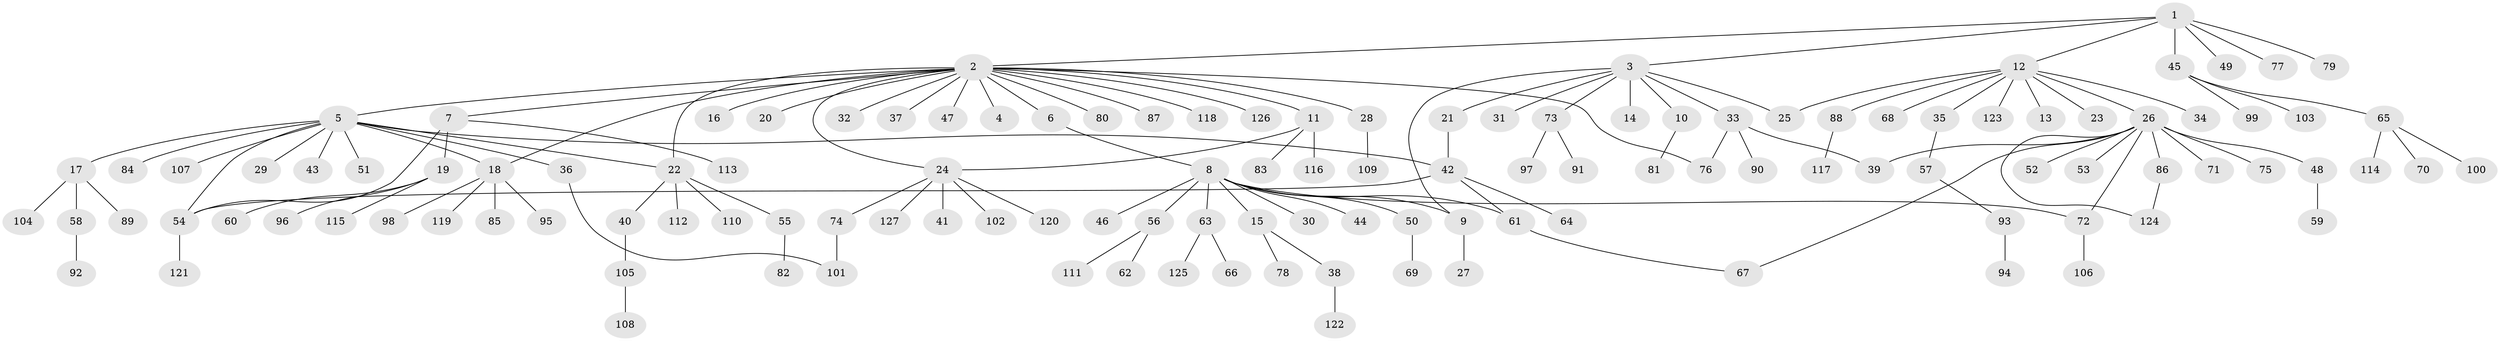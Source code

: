 // Generated by graph-tools (version 1.1) at 2025/11/02/27/25 16:11:12]
// undirected, 127 vertices, 141 edges
graph export_dot {
graph [start="1"]
  node [color=gray90,style=filled];
  1;
  2;
  3;
  4;
  5;
  6;
  7;
  8;
  9;
  10;
  11;
  12;
  13;
  14;
  15;
  16;
  17;
  18;
  19;
  20;
  21;
  22;
  23;
  24;
  25;
  26;
  27;
  28;
  29;
  30;
  31;
  32;
  33;
  34;
  35;
  36;
  37;
  38;
  39;
  40;
  41;
  42;
  43;
  44;
  45;
  46;
  47;
  48;
  49;
  50;
  51;
  52;
  53;
  54;
  55;
  56;
  57;
  58;
  59;
  60;
  61;
  62;
  63;
  64;
  65;
  66;
  67;
  68;
  69;
  70;
  71;
  72;
  73;
  74;
  75;
  76;
  77;
  78;
  79;
  80;
  81;
  82;
  83;
  84;
  85;
  86;
  87;
  88;
  89;
  90;
  91;
  92;
  93;
  94;
  95;
  96;
  97;
  98;
  99;
  100;
  101;
  102;
  103;
  104;
  105;
  106;
  107;
  108;
  109;
  110;
  111;
  112;
  113;
  114;
  115;
  116;
  117;
  118;
  119;
  120;
  121;
  122;
  123;
  124;
  125;
  126;
  127;
  1 -- 2;
  1 -- 3;
  1 -- 12;
  1 -- 45;
  1 -- 49;
  1 -- 77;
  1 -- 79;
  2 -- 4;
  2 -- 5;
  2 -- 6;
  2 -- 7;
  2 -- 11;
  2 -- 16;
  2 -- 18;
  2 -- 20;
  2 -- 22;
  2 -- 24;
  2 -- 28;
  2 -- 32;
  2 -- 37;
  2 -- 47;
  2 -- 76;
  2 -- 80;
  2 -- 87;
  2 -- 118;
  2 -- 126;
  3 -- 9;
  3 -- 10;
  3 -- 14;
  3 -- 21;
  3 -- 25;
  3 -- 31;
  3 -- 33;
  3 -- 73;
  5 -- 17;
  5 -- 18;
  5 -- 22;
  5 -- 29;
  5 -- 36;
  5 -- 42;
  5 -- 43;
  5 -- 51;
  5 -- 54;
  5 -- 84;
  5 -- 107;
  6 -- 8;
  7 -- 19;
  7 -- 54;
  7 -- 113;
  8 -- 9;
  8 -- 15;
  8 -- 30;
  8 -- 44;
  8 -- 46;
  8 -- 50;
  8 -- 56;
  8 -- 61;
  8 -- 63;
  8 -- 72;
  9 -- 27;
  10 -- 81;
  11 -- 24;
  11 -- 83;
  11 -- 116;
  12 -- 13;
  12 -- 23;
  12 -- 25;
  12 -- 26;
  12 -- 34;
  12 -- 35;
  12 -- 68;
  12 -- 88;
  12 -- 123;
  15 -- 38;
  15 -- 78;
  17 -- 58;
  17 -- 89;
  17 -- 104;
  18 -- 85;
  18 -- 95;
  18 -- 98;
  18 -- 119;
  19 -- 60;
  19 -- 96;
  19 -- 115;
  21 -- 42;
  22 -- 40;
  22 -- 55;
  22 -- 110;
  22 -- 112;
  24 -- 41;
  24 -- 74;
  24 -- 102;
  24 -- 120;
  24 -- 127;
  26 -- 39;
  26 -- 48;
  26 -- 52;
  26 -- 53;
  26 -- 67;
  26 -- 71;
  26 -- 72;
  26 -- 75;
  26 -- 86;
  26 -- 124;
  28 -- 109;
  33 -- 39;
  33 -- 76;
  33 -- 90;
  35 -- 57;
  36 -- 101;
  38 -- 122;
  40 -- 105;
  42 -- 54;
  42 -- 61;
  42 -- 64;
  45 -- 65;
  45 -- 99;
  45 -- 103;
  48 -- 59;
  50 -- 69;
  54 -- 121;
  55 -- 82;
  56 -- 62;
  56 -- 111;
  57 -- 93;
  58 -- 92;
  61 -- 67;
  63 -- 66;
  63 -- 125;
  65 -- 70;
  65 -- 100;
  65 -- 114;
  72 -- 106;
  73 -- 91;
  73 -- 97;
  74 -- 101;
  86 -- 124;
  88 -- 117;
  93 -- 94;
  105 -- 108;
}
